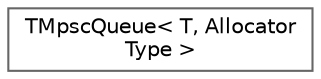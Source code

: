 digraph "Graphical Class Hierarchy"
{
 // INTERACTIVE_SVG=YES
 // LATEX_PDF_SIZE
  bgcolor="transparent";
  edge [fontname=Helvetica,fontsize=10,labelfontname=Helvetica,labelfontsize=10];
  node [fontname=Helvetica,fontsize=10,shape=box,height=0.2,width=0.4];
  rankdir="LR";
  Node0 [id="Node000000",label="TMpscQueue\< T, Allocator\lType \>",height=0.2,width=0.4,color="grey40", fillcolor="white", style="filled",URL="$d1/d90/classTMpscQueue.html",tooltip="Fast multi-producer/single-consumer unbounded concurrent queue."];
}
